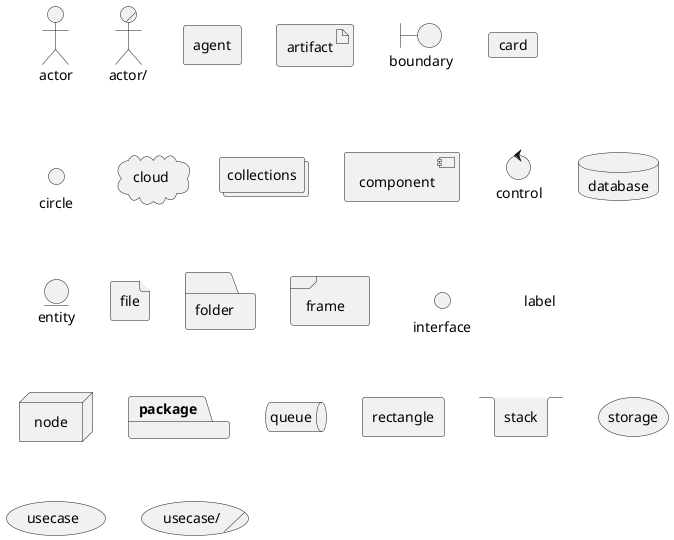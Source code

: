 @startuml sample-deployment

actor actor
actor/ "actor/"
agent agent
artifact artifact
boundary boundary
card card
circle circle
cloud cloud
collections collections
component component
control control
database database
entity entity
file file
folder folder
frame frame
interface interface
label label
node node
package package
queue queue
rectangle rectangle
stack stack
storage storage
usecase usecase
usecase/ "usecase/"
@enduml
